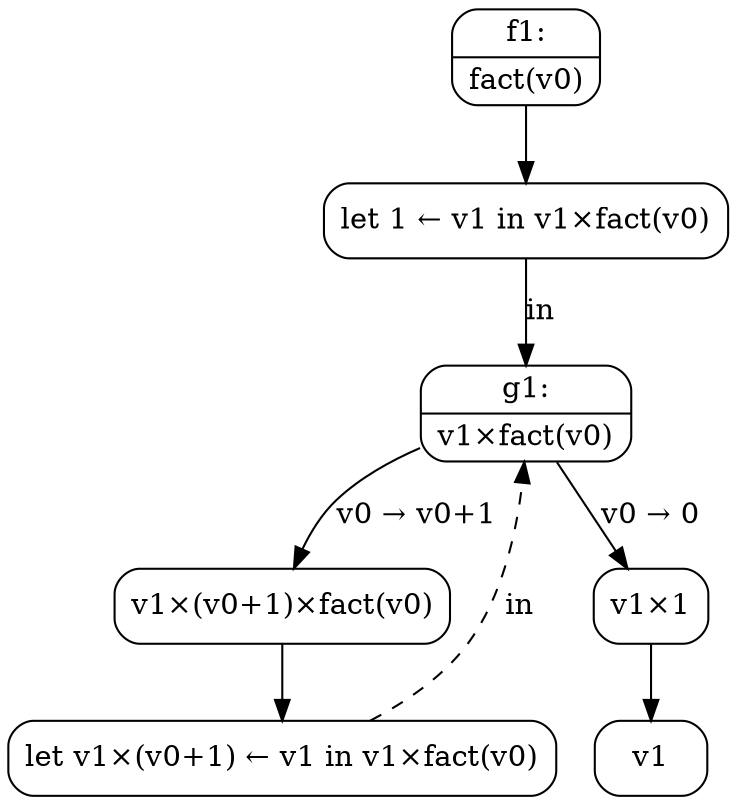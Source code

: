 digraph {
  node [shape=box, style=rounded];

  F1 [shape=record, label="{f1:|fact(v0)}"];
  L1 [label="let 1 ← v1 in v1×fact(v0)"];
  F1 -> L1;
  G1 [shape=record, label="{g1:|v1×fact(v0)}"];
  L1 -> G1 [label="in"];
  C1 [label="v1×(v0+1)×fact(v0)"];
  G1 -> C1 [label="v0 → v0+1"];
  L2 [label="let v1×(v0+1) ← v1 in v1×fact(v0)"];
  C1 -> L2;
  L2 -> G1 [label="in", style=dashed];
  C2 [label="v1×1"];
  G1 -> C2 [label="v0 → 0"];
  C3 [label="v1"];
  C2 -> C3;
}

